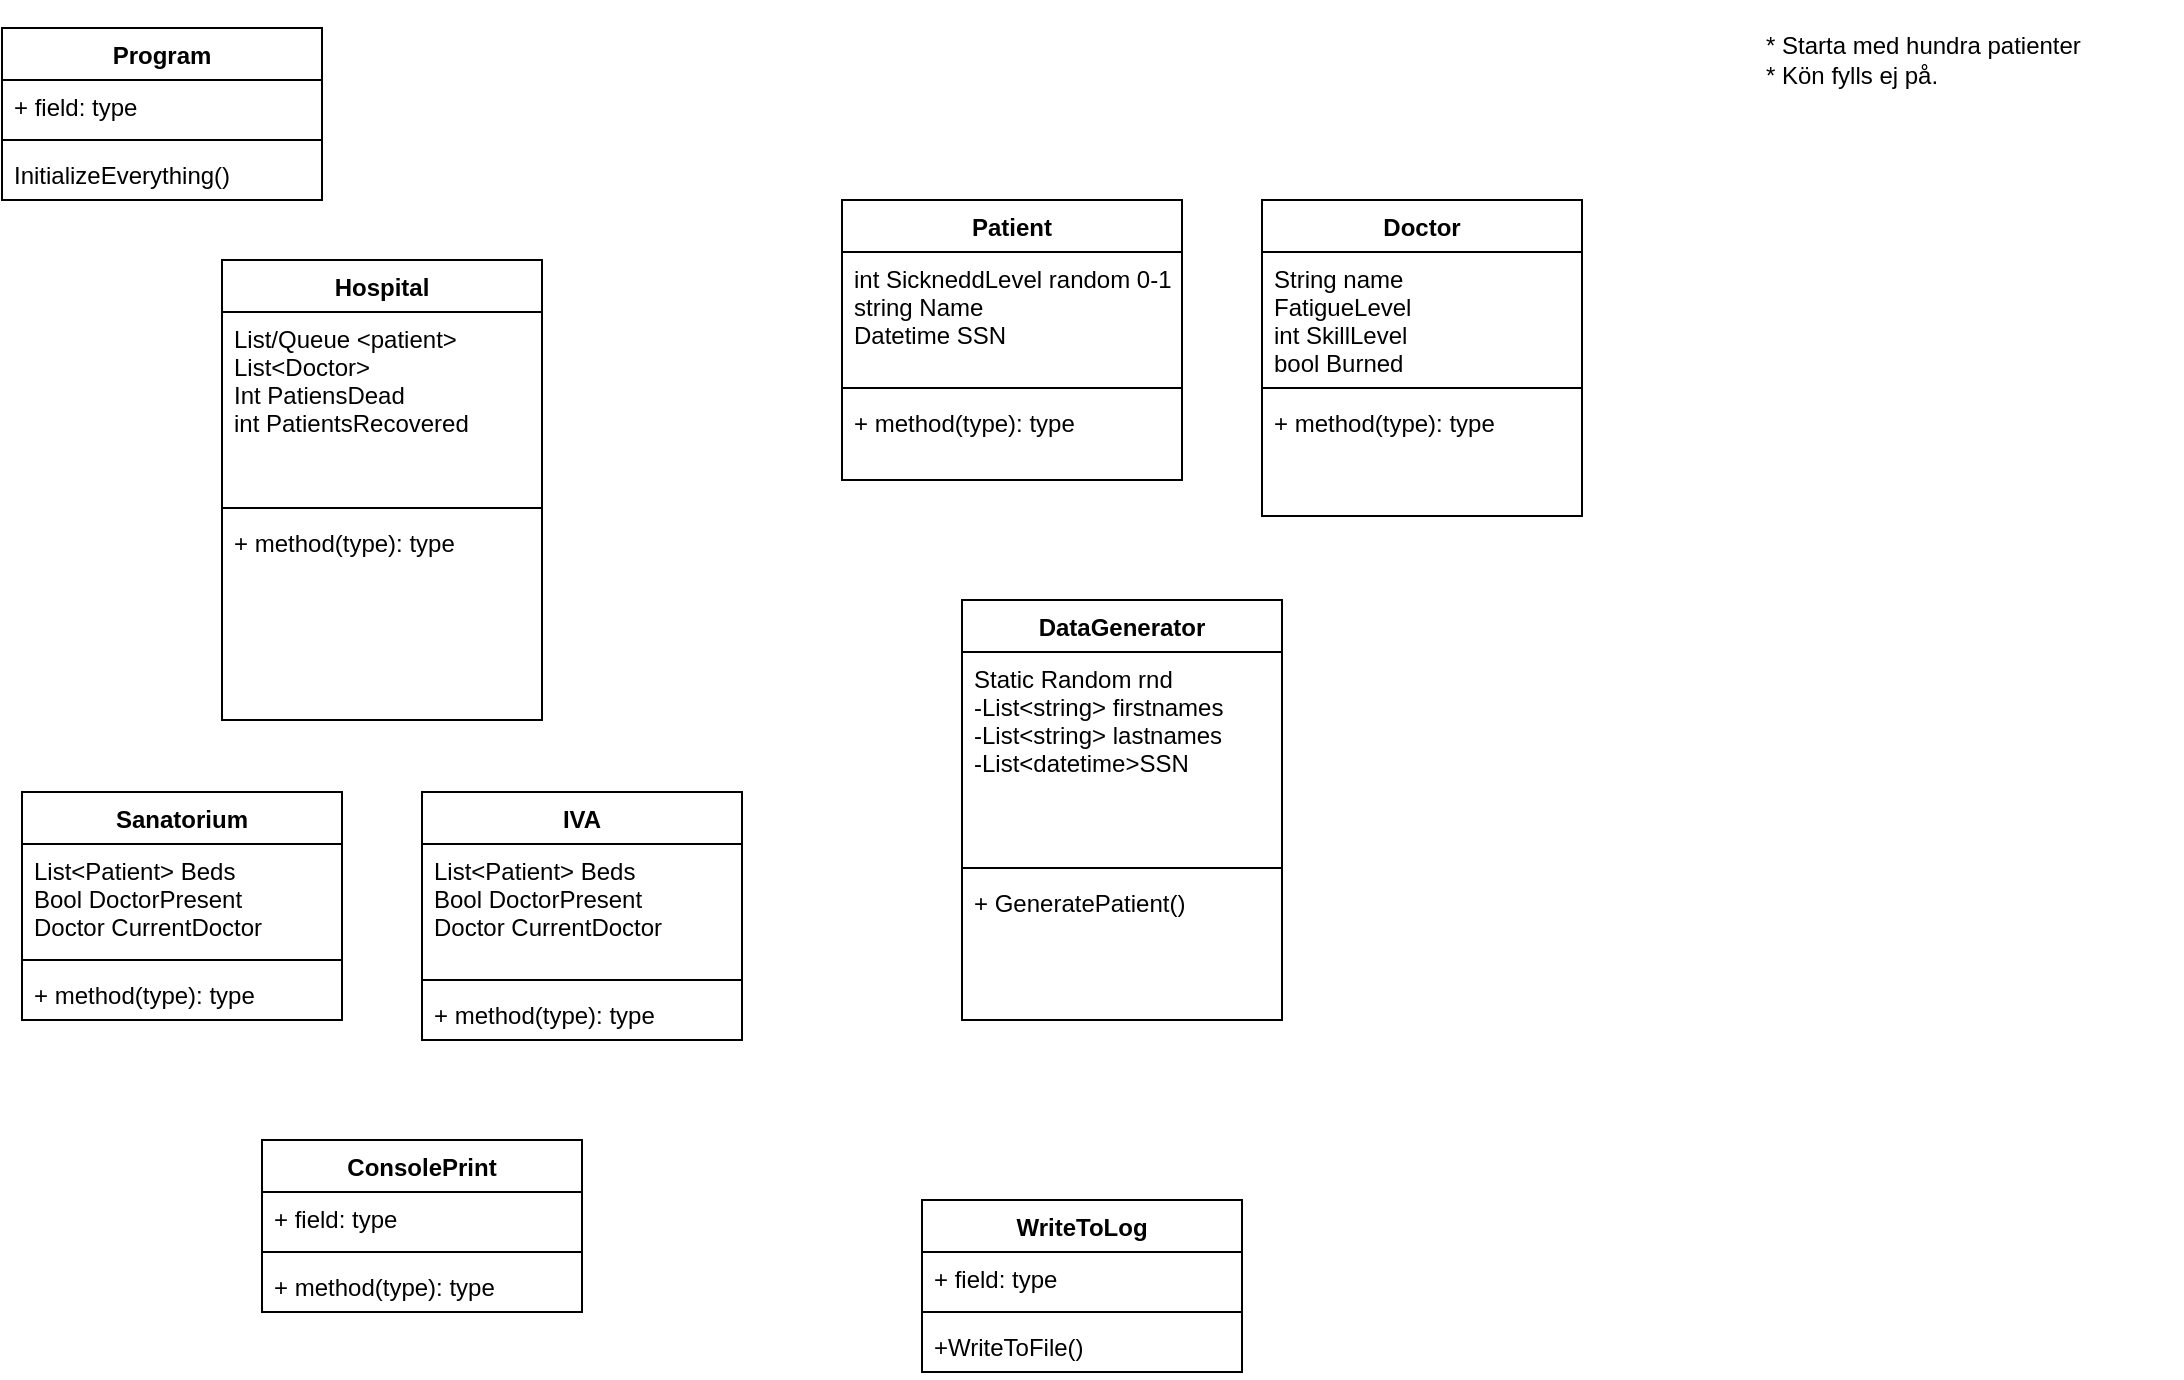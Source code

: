 <mxfile version="14.4.3" type="device"><diagram id="dkaqdEuUbVCSEOWnJrKq" name="Sida-1"><mxGraphModel dx="1422" dy="822" grid="1" gridSize="10" guides="1" tooltips="1" connect="1" arrows="1" fold="1" page="1" pageScale="1" pageWidth="1169" pageHeight="1654" math="0" shadow="0"><root><mxCell id="0"/><mxCell id="1" parent="0"/><mxCell id="3ZDHGwVIquJI6XRKL5mS-1" value="Hospital" style="swimlane;fontStyle=1;align=center;verticalAlign=top;childLayout=stackLayout;horizontal=1;startSize=26;horizontalStack=0;resizeParent=1;resizeParentMax=0;resizeLast=0;collapsible=1;marginBottom=0;" vertex="1" parent="1"><mxGeometry x="150" y="140" width="160" height="230" as="geometry"/></mxCell><mxCell id="3ZDHGwVIquJI6XRKL5mS-2" value="List/Queue &lt;patient&gt;&#10;List&lt;Doctor&gt;&#10;Int PatiensDead&#10;int PatientsRecovered" style="text;strokeColor=none;fillColor=none;align=left;verticalAlign=top;spacingLeft=4;spacingRight=4;overflow=hidden;rotatable=0;points=[[0,0.5],[1,0.5]];portConstraint=eastwest;" vertex="1" parent="3ZDHGwVIquJI6XRKL5mS-1"><mxGeometry y="26" width="160" height="94" as="geometry"/></mxCell><mxCell id="3ZDHGwVIquJI6XRKL5mS-3" value="" style="line;strokeWidth=1;fillColor=none;align=left;verticalAlign=middle;spacingTop=-1;spacingLeft=3;spacingRight=3;rotatable=0;labelPosition=right;points=[];portConstraint=eastwest;" vertex="1" parent="3ZDHGwVIquJI6XRKL5mS-1"><mxGeometry y="120" width="160" height="8" as="geometry"/></mxCell><mxCell id="3ZDHGwVIquJI6XRKL5mS-4" value="+ method(type): type" style="text;strokeColor=none;fillColor=none;align=left;verticalAlign=top;spacingLeft=4;spacingRight=4;overflow=hidden;rotatable=0;points=[[0,0.5],[1,0.5]];portConstraint=eastwest;" vertex="1" parent="3ZDHGwVIquJI6XRKL5mS-1"><mxGeometry y="128" width="160" height="102" as="geometry"/></mxCell><mxCell id="3ZDHGwVIquJI6XRKL5mS-9" value="Doctor" style="swimlane;fontStyle=1;align=center;verticalAlign=top;childLayout=stackLayout;horizontal=1;startSize=26;horizontalStack=0;resizeParent=1;resizeParentMax=0;resizeLast=0;collapsible=1;marginBottom=0;" vertex="1" parent="1"><mxGeometry x="670" y="110" width="160" height="158" as="geometry"/></mxCell><mxCell id="3ZDHGwVIquJI6XRKL5mS-10" value="String name&#10;FatigueLevel&#10;int SkillLevel&#10;bool Burned" style="text;strokeColor=none;fillColor=none;align=left;verticalAlign=top;spacingLeft=4;spacingRight=4;overflow=hidden;rotatable=0;points=[[0,0.5],[1,0.5]];portConstraint=eastwest;" vertex="1" parent="3ZDHGwVIquJI6XRKL5mS-9"><mxGeometry y="26" width="160" height="64" as="geometry"/></mxCell><mxCell id="3ZDHGwVIquJI6XRKL5mS-11" value="" style="line;strokeWidth=1;fillColor=none;align=left;verticalAlign=middle;spacingTop=-1;spacingLeft=3;spacingRight=3;rotatable=0;labelPosition=right;points=[];portConstraint=eastwest;" vertex="1" parent="3ZDHGwVIquJI6XRKL5mS-9"><mxGeometry y="90" width="160" height="8" as="geometry"/></mxCell><mxCell id="3ZDHGwVIquJI6XRKL5mS-12" value="+ method(type): type" style="text;strokeColor=none;fillColor=none;align=left;verticalAlign=top;spacingLeft=4;spacingRight=4;overflow=hidden;rotatable=0;points=[[0,0.5],[1,0.5]];portConstraint=eastwest;" vertex="1" parent="3ZDHGwVIquJI6XRKL5mS-9"><mxGeometry y="98" width="160" height="60" as="geometry"/></mxCell><mxCell id="3ZDHGwVIquJI6XRKL5mS-13" value="Sanatorium" style="swimlane;fontStyle=1;align=center;verticalAlign=top;childLayout=stackLayout;horizontal=1;startSize=26;horizontalStack=0;resizeParent=1;resizeParentMax=0;resizeLast=0;collapsible=1;marginBottom=0;" vertex="1" parent="1"><mxGeometry x="50" y="406" width="160" height="114" as="geometry"/></mxCell><mxCell id="3ZDHGwVIquJI6XRKL5mS-14" value="List&lt;Patient&gt; Beds&#10;Bool DoctorPresent&#10;Doctor CurrentDoctor " style="text;strokeColor=none;fillColor=none;align=left;verticalAlign=top;spacingLeft=4;spacingRight=4;overflow=hidden;rotatable=0;points=[[0,0.5],[1,0.5]];portConstraint=eastwest;" vertex="1" parent="3ZDHGwVIquJI6XRKL5mS-13"><mxGeometry y="26" width="160" height="54" as="geometry"/></mxCell><mxCell id="3ZDHGwVIquJI6XRKL5mS-15" value="" style="line;strokeWidth=1;fillColor=none;align=left;verticalAlign=middle;spacingTop=-1;spacingLeft=3;spacingRight=3;rotatable=0;labelPosition=right;points=[];portConstraint=eastwest;" vertex="1" parent="3ZDHGwVIquJI6XRKL5mS-13"><mxGeometry y="80" width="160" height="8" as="geometry"/></mxCell><mxCell id="3ZDHGwVIquJI6XRKL5mS-16" value="+ method(type): type" style="text;strokeColor=none;fillColor=none;align=left;verticalAlign=top;spacingLeft=4;spacingRight=4;overflow=hidden;rotatable=0;points=[[0,0.5],[1,0.5]];portConstraint=eastwest;" vertex="1" parent="3ZDHGwVIquJI6XRKL5mS-13"><mxGeometry y="88" width="160" height="26" as="geometry"/></mxCell><mxCell id="3ZDHGwVIquJI6XRKL5mS-17" value="IVA" style="swimlane;fontStyle=1;align=center;verticalAlign=top;childLayout=stackLayout;horizontal=1;startSize=26;horizontalStack=0;resizeParent=1;resizeParentMax=0;resizeLast=0;collapsible=1;marginBottom=0;" vertex="1" parent="1"><mxGeometry x="250" y="406" width="160" height="124" as="geometry"/></mxCell><mxCell id="3ZDHGwVIquJI6XRKL5mS-18" value="List&lt;Patient&gt; Beds&#10;Bool DoctorPresent&#10;Doctor CurrentDoctor" style="text;strokeColor=none;fillColor=none;align=left;verticalAlign=top;spacingLeft=4;spacingRight=4;overflow=hidden;rotatable=0;points=[[0,0.5],[1,0.5]];portConstraint=eastwest;" vertex="1" parent="3ZDHGwVIquJI6XRKL5mS-17"><mxGeometry y="26" width="160" height="64" as="geometry"/></mxCell><mxCell id="3ZDHGwVIquJI6XRKL5mS-19" value="" style="line;strokeWidth=1;fillColor=none;align=left;verticalAlign=middle;spacingTop=-1;spacingLeft=3;spacingRight=3;rotatable=0;labelPosition=right;points=[];portConstraint=eastwest;" vertex="1" parent="3ZDHGwVIquJI6XRKL5mS-17"><mxGeometry y="90" width="160" height="8" as="geometry"/></mxCell><mxCell id="3ZDHGwVIquJI6XRKL5mS-20" value="+ method(type): type" style="text;strokeColor=none;fillColor=none;align=left;verticalAlign=top;spacingLeft=4;spacingRight=4;overflow=hidden;rotatable=0;points=[[0,0.5],[1,0.5]];portConstraint=eastwest;" vertex="1" parent="3ZDHGwVIquJI6XRKL5mS-17"><mxGeometry y="98" width="160" height="26" as="geometry"/></mxCell><mxCell id="3ZDHGwVIquJI6XRKL5mS-30" value="DataGenerator&#10;" style="swimlane;fontStyle=1;align=center;verticalAlign=top;childLayout=stackLayout;horizontal=1;startSize=26;horizontalStack=0;resizeParent=1;resizeParentMax=0;resizeLast=0;collapsible=1;marginBottom=0;" vertex="1" parent="1"><mxGeometry x="520" y="310" width="160" height="210" as="geometry"/></mxCell><mxCell id="3ZDHGwVIquJI6XRKL5mS-31" value="Static Random rnd&#10;-List&lt;string&gt; firstnames&#10;-List&lt;string&gt; lastnames&#10;-List&lt;datetime&gt;SSN" style="text;strokeColor=none;fillColor=none;align=left;verticalAlign=top;spacingLeft=4;spacingRight=4;overflow=hidden;rotatable=0;points=[[0,0.5],[1,0.5]];portConstraint=eastwest;" vertex="1" parent="3ZDHGwVIquJI6XRKL5mS-30"><mxGeometry y="26" width="160" height="104" as="geometry"/></mxCell><mxCell id="3ZDHGwVIquJI6XRKL5mS-32" value="" style="line;strokeWidth=1;fillColor=none;align=left;verticalAlign=middle;spacingTop=-1;spacingLeft=3;spacingRight=3;rotatable=0;labelPosition=right;points=[];portConstraint=eastwest;" vertex="1" parent="3ZDHGwVIquJI6XRKL5mS-30"><mxGeometry y="130" width="160" height="8" as="geometry"/></mxCell><mxCell id="3ZDHGwVIquJI6XRKL5mS-33" value="+ GeneratePatient()" style="text;strokeColor=none;fillColor=none;align=left;verticalAlign=top;spacingLeft=4;spacingRight=4;overflow=hidden;rotatable=0;points=[[0,0.5],[1,0.5]];portConstraint=eastwest;" vertex="1" parent="3ZDHGwVIquJI6XRKL5mS-30"><mxGeometry y="138" width="160" height="72" as="geometry"/></mxCell><mxCell id="3ZDHGwVIquJI6XRKL5mS-46" value="* Starta med hundra patienter&lt;br&gt;* Kön fylls ej på." style="text;html=1;strokeColor=none;fillColor=none;align=left;verticalAlign=middle;whiteSpace=wrap;rounded=0;" vertex="1" parent="1"><mxGeometry x="920" y="10" width="210" height="60" as="geometry"/></mxCell><mxCell id="3ZDHGwVIquJI6XRKL5mS-47" value="Patient" style="swimlane;fontStyle=1;align=center;verticalAlign=top;childLayout=stackLayout;horizontal=1;startSize=26;horizontalStack=0;resizeParent=1;resizeParentMax=0;resizeLast=0;collapsible=1;marginBottom=0;" vertex="1" parent="1"><mxGeometry x="460" y="110" width="170" height="140" as="geometry"/></mxCell><mxCell id="3ZDHGwVIquJI6XRKL5mS-48" value="int SickneddLevel random 0-10&#10;string Name&#10;Datetime SSN&#10;" style="text;strokeColor=none;fillColor=none;align=left;verticalAlign=top;spacingLeft=4;spacingRight=4;overflow=hidden;rotatable=0;points=[[0,0.5],[1,0.5]];portConstraint=eastwest;" vertex="1" parent="3ZDHGwVIquJI6XRKL5mS-47"><mxGeometry y="26" width="170" height="64" as="geometry"/></mxCell><mxCell id="3ZDHGwVIquJI6XRKL5mS-49" value="" style="line;strokeWidth=1;fillColor=none;align=left;verticalAlign=middle;spacingTop=-1;spacingLeft=3;spacingRight=3;rotatable=0;labelPosition=right;points=[];portConstraint=eastwest;" vertex="1" parent="3ZDHGwVIquJI6XRKL5mS-47"><mxGeometry y="90" width="170" height="8" as="geometry"/></mxCell><mxCell id="3ZDHGwVIquJI6XRKL5mS-50" value="+ method(type): type" style="text;strokeColor=none;fillColor=none;align=left;verticalAlign=top;spacingLeft=4;spacingRight=4;overflow=hidden;rotatable=0;points=[[0,0.5],[1,0.5]];portConstraint=eastwest;" vertex="1" parent="3ZDHGwVIquJI6XRKL5mS-47"><mxGeometry y="98" width="170" height="42" as="geometry"/></mxCell><mxCell id="3ZDHGwVIquJI6XRKL5mS-51" value="Program" style="swimlane;fontStyle=1;align=center;verticalAlign=top;childLayout=stackLayout;horizontal=1;startSize=26;horizontalStack=0;resizeParent=1;resizeParentMax=0;resizeLast=0;collapsible=1;marginBottom=0;" vertex="1" parent="1"><mxGeometry x="40" y="24" width="160" height="86" as="geometry"/></mxCell><mxCell id="3ZDHGwVIquJI6XRKL5mS-52" value="+ field: type" style="text;strokeColor=none;fillColor=none;align=left;verticalAlign=top;spacingLeft=4;spacingRight=4;overflow=hidden;rotatable=0;points=[[0,0.5],[1,0.5]];portConstraint=eastwest;" vertex="1" parent="3ZDHGwVIquJI6XRKL5mS-51"><mxGeometry y="26" width="160" height="26" as="geometry"/></mxCell><mxCell id="3ZDHGwVIquJI6XRKL5mS-53" value="" style="line;strokeWidth=1;fillColor=none;align=left;verticalAlign=middle;spacingTop=-1;spacingLeft=3;spacingRight=3;rotatable=0;labelPosition=right;points=[];portConstraint=eastwest;" vertex="1" parent="3ZDHGwVIquJI6XRKL5mS-51"><mxGeometry y="52" width="160" height="8" as="geometry"/></mxCell><mxCell id="3ZDHGwVIquJI6XRKL5mS-54" value="InitializeEverything()" style="text;strokeColor=none;fillColor=none;align=left;verticalAlign=top;spacingLeft=4;spacingRight=4;overflow=hidden;rotatable=0;points=[[0,0.5],[1,0.5]];portConstraint=eastwest;" vertex="1" parent="3ZDHGwVIquJI6XRKL5mS-51"><mxGeometry y="60" width="160" height="26" as="geometry"/></mxCell><mxCell id="3ZDHGwVIquJI6XRKL5mS-55" value="ConsolePrint" style="swimlane;fontStyle=1;align=center;verticalAlign=top;childLayout=stackLayout;horizontal=1;startSize=26;horizontalStack=0;resizeParent=1;resizeParentMax=0;resizeLast=0;collapsible=1;marginBottom=0;" vertex="1" parent="1"><mxGeometry x="170" y="580" width="160" height="86" as="geometry"/></mxCell><mxCell id="3ZDHGwVIquJI6XRKL5mS-56" value="+ field: type" style="text;strokeColor=none;fillColor=none;align=left;verticalAlign=top;spacingLeft=4;spacingRight=4;overflow=hidden;rotatable=0;points=[[0,0.5],[1,0.5]];portConstraint=eastwest;" vertex="1" parent="3ZDHGwVIquJI6XRKL5mS-55"><mxGeometry y="26" width="160" height="26" as="geometry"/></mxCell><mxCell id="3ZDHGwVIquJI6XRKL5mS-57" value="" style="line;strokeWidth=1;fillColor=none;align=left;verticalAlign=middle;spacingTop=-1;spacingLeft=3;spacingRight=3;rotatable=0;labelPosition=right;points=[];portConstraint=eastwest;" vertex="1" parent="3ZDHGwVIquJI6XRKL5mS-55"><mxGeometry y="52" width="160" height="8" as="geometry"/></mxCell><mxCell id="3ZDHGwVIquJI6XRKL5mS-58" value="+ method(type): type" style="text;strokeColor=none;fillColor=none;align=left;verticalAlign=top;spacingLeft=4;spacingRight=4;overflow=hidden;rotatable=0;points=[[0,0.5],[1,0.5]];portConstraint=eastwest;" vertex="1" parent="3ZDHGwVIquJI6XRKL5mS-55"><mxGeometry y="60" width="160" height="26" as="geometry"/></mxCell><mxCell id="3ZDHGwVIquJI6XRKL5mS-59" value="WriteToLog" style="swimlane;fontStyle=1;align=center;verticalAlign=top;childLayout=stackLayout;horizontal=1;startSize=26;horizontalStack=0;resizeParent=1;resizeParentMax=0;resizeLast=0;collapsible=1;marginBottom=0;" vertex="1" parent="1"><mxGeometry x="500" y="610" width="160" height="86" as="geometry"/></mxCell><mxCell id="3ZDHGwVIquJI6XRKL5mS-60" value="+ field: type" style="text;strokeColor=none;fillColor=none;align=left;verticalAlign=top;spacingLeft=4;spacingRight=4;overflow=hidden;rotatable=0;points=[[0,0.5],[1,0.5]];portConstraint=eastwest;" vertex="1" parent="3ZDHGwVIquJI6XRKL5mS-59"><mxGeometry y="26" width="160" height="26" as="geometry"/></mxCell><mxCell id="3ZDHGwVIquJI6XRKL5mS-61" value="" style="line;strokeWidth=1;fillColor=none;align=left;verticalAlign=middle;spacingTop=-1;spacingLeft=3;spacingRight=3;rotatable=0;labelPosition=right;points=[];portConstraint=eastwest;" vertex="1" parent="3ZDHGwVIquJI6XRKL5mS-59"><mxGeometry y="52" width="160" height="8" as="geometry"/></mxCell><mxCell id="3ZDHGwVIquJI6XRKL5mS-62" value="+WriteToFile()" style="text;strokeColor=none;fillColor=none;align=left;verticalAlign=top;spacingLeft=4;spacingRight=4;overflow=hidden;rotatable=0;points=[[0,0.5],[1,0.5]];portConstraint=eastwest;" vertex="1" parent="3ZDHGwVIquJI6XRKL5mS-59"><mxGeometry y="60" width="160" height="26" as="geometry"/></mxCell></root></mxGraphModel></diagram></mxfile>